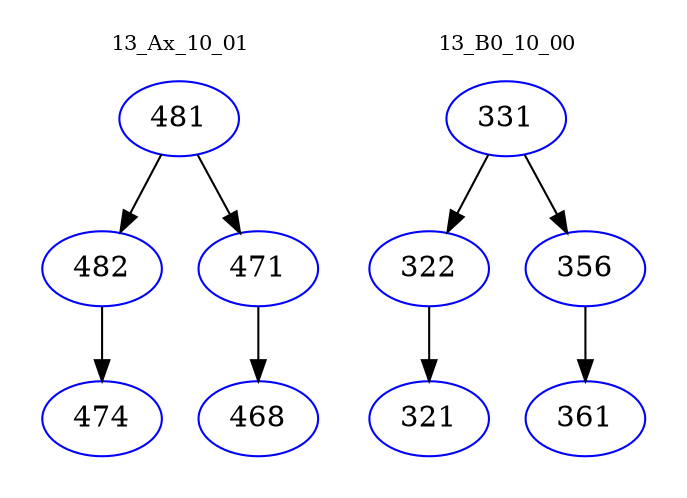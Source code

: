 digraph{
subgraph cluster_0 {
color = white
label = "13_Ax_10_01";
fontsize=10;
T0_481 [label="481", color="blue"]
T0_481 -> T0_482 [color="black"]
T0_482 [label="482", color="blue"]
T0_482 -> T0_474 [color="black"]
T0_474 [label="474", color="blue"]
T0_481 -> T0_471 [color="black"]
T0_471 [label="471", color="blue"]
T0_471 -> T0_468 [color="black"]
T0_468 [label="468", color="blue"]
}
subgraph cluster_1 {
color = white
label = "13_B0_10_00";
fontsize=10;
T1_331 [label="331", color="blue"]
T1_331 -> T1_322 [color="black"]
T1_322 [label="322", color="blue"]
T1_322 -> T1_321 [color="black"]
T1_321 [label="321", color="blue"]
T1_331 -> T1_356 [color="black"]
T1_356 [label="356", color="blue"]
T1_356 -> T1_361 [color="black"]
T1_361 [label="361", color="blue"]
}
}
